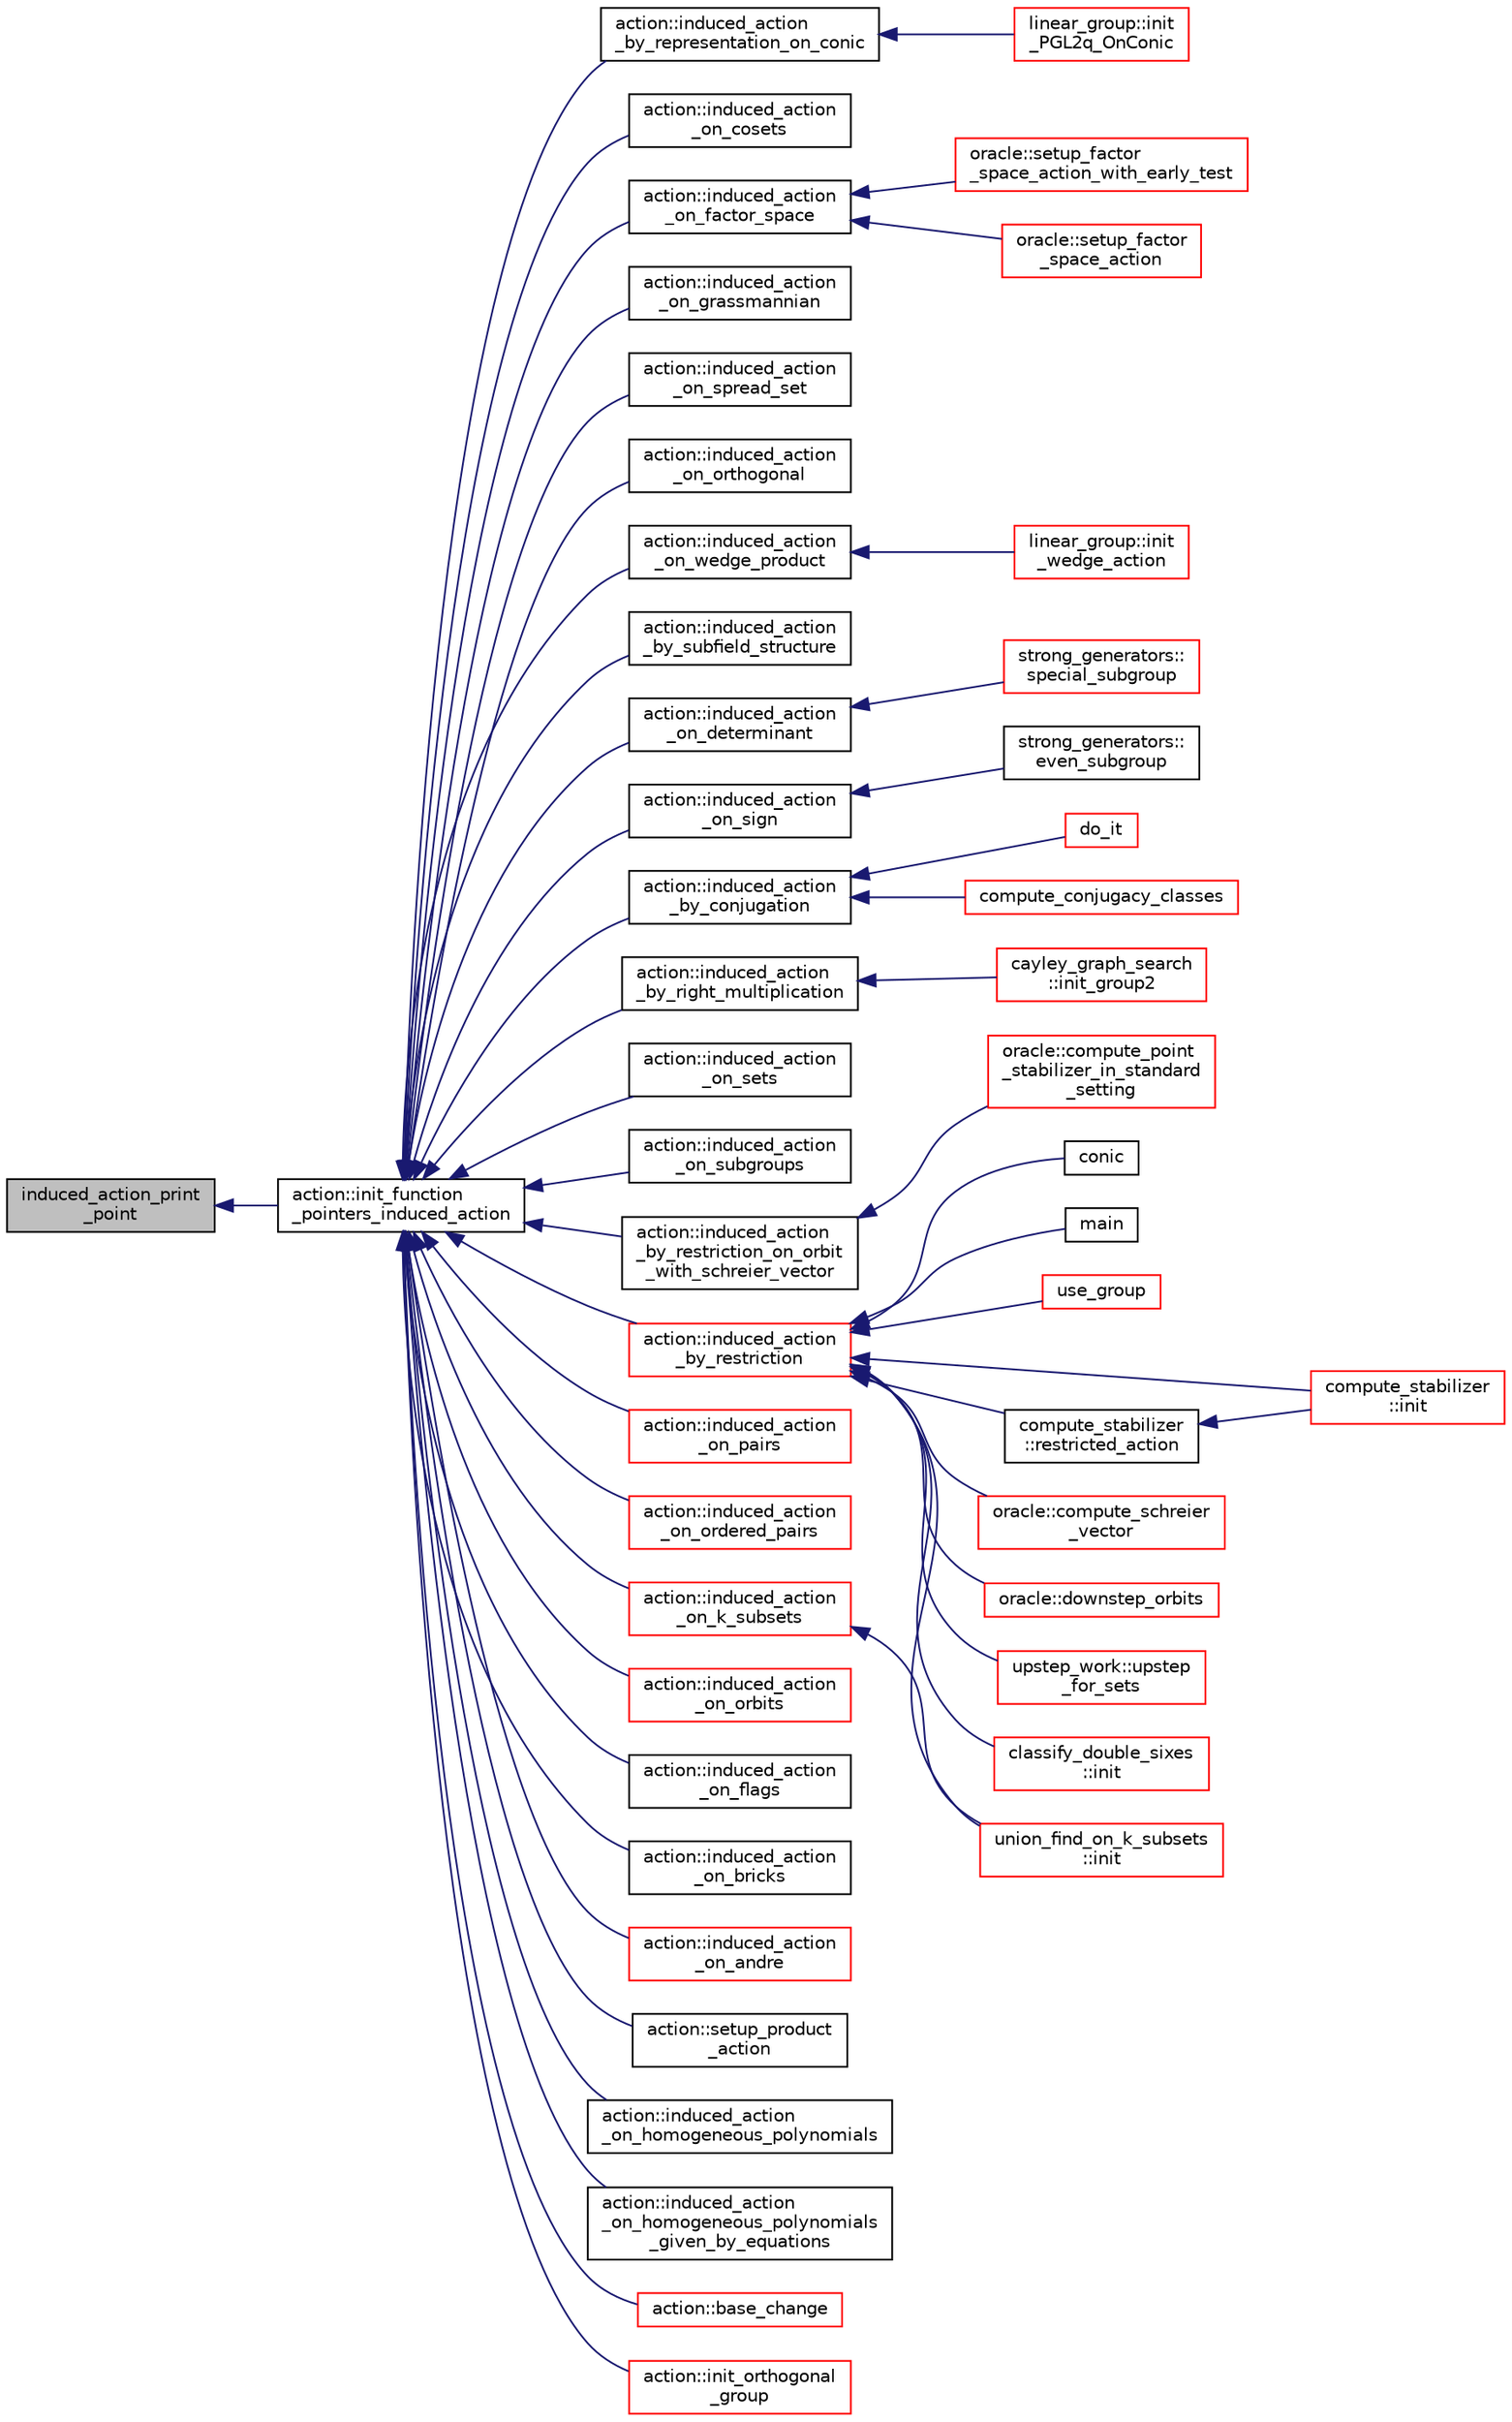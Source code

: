 digraph "induced_action_print_point"
{
  edge [fontname="Helvetica",fontsize="10",labelfontname="Helvetica",labelfontsize="10"];
  node [fontname="Helvetica",fontsize="10",shape=record];
  rankdir="LR";
  Node4853 [label="induced_action_print\l_point",height=0.2,width=0.4,color="black", fillcolor="grey75", style="filled", fontcolor="black"];
  Node4853 -> Node4854 [dir="back",color="midnightblue",fontsize="10",style="solid",fontname="Helvetica"];
  Node4854 [label="action::init_function\l_pointers_induced_action",height=0.2,width=0.4,color="black", fillcolor="white", style="filled",URL="$d2/d86/classaction.html#a3b9287d084b24f7a3b9532a7589c58de"];
  Node4854 -> Node4855 [dir="back",color="midnightblue",fontsize="10",style="solid",fontname="Helvetica"];
  Node4855 [label="action::induced_action\l_by_representation_on_conic",height=0.2,width=0.4,color="black", fillcolor="white", style="filled",URL="$d2/d86/classaction.html#a228538e3f07bc186db8eb5da8b90f617"];
  Node4855 -> Node4856 [dir="back",color="midnightblue",fontsize="10",style="solid",fontname="Helvetica"];
  Node4856 [label="linear_group::init\l_PGL2q_OnConic",height=0.2,width=0.4,color="red", fillcolor="white", style="filled",URL="$df/d5a/classlinear__group.html#a84c4d6e1849da4c6f8f096a1af2a8270"];
  Node4854 -> Node4863 [dir="back",color="midnightblue",fontsize="10",style="solid",fontname="Helvetica"];
  Node4863 [label="action::induced_action\l_on_cosets",height=0.2,width=0.4,color="black", fillcolor="white", style="filled",URL="$d2/d86/classaction.html#acbdff5ffed42af6a01f07dffb2787237"];
  Node4854 -> Node4864 [dir="back",color="midnightblue",fontsize="10",style="solid",fontname="Helvetica"];
  Node4864 [label="action::induced_action\l_on_factor_space",height=0.2,width=0.4,color="black", fillcolor="white", style="filled",URL="$d2/d86/classaction.html#af501ff2aa74fb6049bee5c01cd8b909b"];
  Node4864 -> Node4865 [dir="back",color="midnightblue",fontsize="10",style="solid",fontname="Helvetica"];
  Node4865 [label="oracle::setup_factor\l_space_action_with_early_test",height=0.2,width=0.4,color="red", fillcolor="white", style="filled",URL="$d7/da7/classoracle.html#a7c26a85886666829e9727df91d2f01ad"];
  Node4864 -> Node4945 [dir="back",color="midnightblue",fontsize="10",style="solid",fontname="Helvetica"];
  Node4945 [label="oracle::setup_factor\l_space_action",height=0.2,width=0.4,color="red", fillcolor="white", style="filled",URL="$d7/da7/classoracle.html#a181e076f112ba1f32f5fb4e8abebdb18"];
  Node4854 -> Node4946 [dir="back",color="midnightblue",fontsize="10",style="solid",fontname="Helvetica"];
  Node4946 [label="action::induced_action\l_on_grassmannian",height=0.2,width=0.4,color="black", fillcolor="white", style="filled",URL="$d2/d86/classaction.html#a295b730ecc0b0bf30f714094fef956ea"];
  Node4854 -> Node4947 [dir="back",color="midnightblue",fontsize="10",style="solid",fontname="Helvetica"];
  Node4947 [label="action::induced_action\l_on_spread_set",height=0.2,width=0.4,color="black", fillcolor="white", style="filled",URL="$d2/d86/classaction.html#a7c5839c650592f083dc850d81ed05a5b"];
  Node4854 -> Node4948 [dir="back",color="midnightblue",fontsize="10",style="solid",fontname="Helvetica"];
  Node4948 [label="action::induced_action\l_on_orthogonal",height=0.2,width=0.4,color="black", fillcolor="white", style="filled",URL="$d2/d86/classaction.html#a4f191cee643a81d7f18a4d729084e945"];
  Node4854 -> Node4949 [dir="back",color="midnightblue",fontsize="10",style="solid",fontname="Helvetica"];
  Node4949 [label="action::induced_action\l_on_wedge_product",height=0.2,width=0.4,color="black", fillcolor="white", style="filled",URL="$d2/d86/classaction.html#af13a5da25b8e8597ab695edff222fb6a"];
  Node4949 -> Node4950 [dir="back",color="midnightblue",fontsize="10",style="solid",fontname="Helvetica"];
  Node4950 [label="linear_group::init\l_wedge_action",height=0.2,width=0.4,color="red", fillcolor="white", style="filled",URL="$df/d5a/classlinear__group.html#a16a8a2a5fdc535f2263210ca7943119e"];
  Node4854 -> Node4951 [dir="back",color="midnightblue",fontsize="10",style="solid",fontname="Helvetica"];
  Node4951 [label="action::induced_action\l_by_subfield_structure",height=0.2,width=0.4,color="black", fillcolor="white", style="filled",URL="$d2/d86/classaction.html#add42951bdab176ceed6cc4af05dfa948"];
  Node4854 -> Node4952 [dir="back",color="midnightblue",fontsize="10",style="solid",fontname="Helvetica"];
  Node4952 [label="action::induced_action\l_on_determinant",height=0.2,width=0.4,color="black", fillcolor="white", style="filled",URL="$d2/d86/classaction.html#aa6b9d3c2ded2cae185ee31f2200ad0b5"];
  Node4952 -> Node4953 [dir="back",color="midnightblue",fontsize="10",style="solid",fontname="Helvetica"];
  Node4953 [label="strong_generators::\lspecial_subgroup",height=0.2,width=0.4,color="red", fillcolor="white", style="filled",URL="$dc/d09/classstrong__generators.html#a78e9e4d012bb440194e2874c40ca9e29"];
  Node4854 -> Node4955 [dir="back",color="midnightblue",fontsize="10",style="solid",fontname="Helvetica"];
  Node4955 [label="action::induced_action\l_on_sign",height=0.2,width=0.4,color="black", fillcolor="white", style="filled",URL="$d2/d86/classaction.html#ab17b07971b94eae7c5efa21b33f643f1"];
  Node4955 -> Node4956 [dir="back",color="midnightblue",fontsize="10",style="solid",fontname="Helvetica"];
  Node4956 [label="strong_generators::\leven_subgroup",height=0.2,width=0.4,color="black", fillcolor="white", style="filled",URL="$dc/d09/classstrong__generators.html#a8c1a171968f012ec245b0487a6af66e0"];
  Node4854 -> Node4957 [dir="back",color="midnightblue",fontsize="10",style="solid",fontname="Helvetica"];
  Node4957 [label="action::induced_action\l_by_conjugation",height=0.2,width=0.4,color="black", fillcolor="white", style="filled",URL="$d2/d86/classaction.html#a45fb7703c6acac791acdcde339d21cc2"];
  Node4957 -> Node4958 [dir="back",color="midnightblue",fontsize="10",style="solid",fontname="Helvetica"];
  Node4958 [label="do_it",height=0.2,width=0.4,color="red", fillcolor="white", style="filled",URL="$da/da3/burnside_8_c.html#a6a1ed4d46bdb13e56112f47f0565c25b"];
  Node4957 -> Node4960 [dir="back",color="midnightblue",fontsize="10",style="solid",fontname="Helvetica"];
  Node4960 [label="compute_conjugacy_classes",height=0.2,width=0.4,color="red", fillcolor="white", style="filled",URL="$dc/dd4/group__actions_8h.html#a3a3f311d8e19e481707b3e54dbb35066"];
  Node4854 -> Node4965 [dir="back",color="midnightblue",fontsize="10",style="solid",fontname="Helvetica"];
  Node4965 [label="action::induced_action\l_by_right_multiplication",height=0.2,width=0.4,color="black", fillcolor="white", style="filled",URL="$d2/d86/classaction.html#aafa2818d9d98046507e2754938be0c04"];
  Node4965 -> Node4966 [dir="back",color="midnightblue",fontsize="10",style="solid",fontname="Helvetica"];
  Node4966 [label="cayley_graph_search\l::init_group2",height=0.2,width=0.4,color="red", fillcolor="white", style="filled",URL="$de/dae/classcayley__graph__search.html#ac765646a4795740d7ac0a9407bf35f32"];
  Node4854 -> Node4968 [dir="back",color="midnightblue",fontsize="10",style="solid",fontname="Helvetica"];
  Node4968 [label="action::induced_action\l_on_sets",height=0.2,width=0.4,color="black", fillcolor="white", style="filled",URL="$d2/d86/classaction.html#a09639acee6b88644c103b17050cc32f1"];
  Node4854 -> Node4969 [dir="back",color="midnightblue",fontsize="10",style="solid",fontname="Helvetica"];
  Node4969 [label="action::induced_action\l_on_subgroups",height=0.2,width=0.4,color="black", fillcolor="white", style="filled",URL="$d2/d86/classaction.html#ad0de7ea45a2a73c1b8e0f52ee3ce4610"];
  Node4854 -> Node4970 [dir="back",color="midnightblue",fontsize="10",style="solid",fontname="Helvetica"];
  Node4970 [label="action::induced_action\l_by_restriction_on_orbit\l_with_schreier_vector",height=0.2,width=0.4,color="black", fillcolor="white", style="filled",URL="$d2/d86/classaction.html#ad3ddab72625d9bebe7ac8eaef488cf4c"];
  Node4970 -> Node4971 [dir="back",color="midnightblue",fontsize="10",style="solid",fontname="Helvetica"];
  Node4971 [label="oracle::compute_point\l_stabilizer_in_standard\l_setting",height=0.2,width=0.4,color="red", fillcolor="white", style="filled",URL="$d7/da7/classoracle.html#afa7b2b71cd2ccbb807a740d6e1085982"];
  Node4854 -> Node4972 [dir="back",color="midnightblue",fontsize="10",style="solid",fontname="Helvetica"];
  Node4972 [label="action::induced_action\l_by_restriction",height=0.2,width=0.4,color="red", fillcolor="white", style="filled",URL="$d2/d86/classaction.html#a37c21f74a97c921d882a308370c06357"];
  Node4972 -> Node4876 [dir="back",color="midnightblue",fontsize="10",style="solid",fontname="Helvetica"];
  Node4876 [label="conic",height=0.2,width=0.4,color="black", fillcolor="white", style="filled",URL="$d4/de8/conic_8_c.html#a96def9474b981a9d5831a9b48d85d652"];
  Node4972 -> Node4973 [dir="back",color="midnightblue",fontsize="10",style="solid",fontname="Helvetica"];
  Node4973 [label="main",height=0.2,width=0.4,color="black", fillcolor="white", style="filled",URL="$d5/d0d/apps_2projective__space_2polar_8_c.html#a217dbf8b442f20279ea00b898af96f52"];
  Node4972 -> Node4903 [dir="back",color="midnightblue",fontsize="10",style="solid",fontname="Helvetica"];
  Node4903 [label="use_group",height=0.2,width=0.4,color="red", fillcolor="white", style="filled",URL="$d9/d9f/all__cliques_8_c.html#aba62531e97173264c39afe2c7857af31"];
  Node4972 -> Node4974 [dir="back",color="midnightblue",fontsize="10",style="solid",fontname="Helvetica"];
  Node4974 [label="union_find_on_k_subsets\l::init",height=0.2,width=0.4,color="red", fillcolor="white", style="filled",URL="$d3/d1b/classunion__find__on__k__subsets.html#aad0de310a8e8df1ff78ee2eaf3ec1e54"];
  Node4972 -> Node4976 [dir="back",color="midnightblue",fontsize="10",style="solid",fontname="Helvetica"];
  Node4976 [label="compute_stabilizer\l::init",height=0.2,width=0.4,color="red", fillcolor="white", style="filled",URL="$d8/d30/classcompute__stabilizer.html#a36a1729430f317a65559220a8206a7d7"];
  Node4972 -> Node4981 [dir="back",color="midnightblue",fontsize="10",style="solid",fontname="Helvetica"];
  Node4981 [label="compute_stabilizer\l::restricted_action",height=0.2,width=0.4,color="black", fillcolor="white", style="filled",URL="$d8/d30/classcompute__stabilizer.html#a895df470da0ac14f812c3c4b6f2280b9"];
  Node4981 -> Node4976 [dir="back",color="midnightblue",fontsize="10",style="solid",fontname="Helvetica"];
  Node4972 -> Node4982 [dir="back",color="midnightblue",fontsize="10",style="solid",fontname="Helvetica"];
  Node4982 [label="oracle::compute_schreier\l_vector",height=0.2,width=0.4,color="red", fillcolor="white", style="filled",URL="$d7/da7/classoracle.html#a1ba7d398b51ed70f89b5ea54adb7b089"];
  Node4972 -> Node4992 [dir="back",color="midnightblue",fontsize="10",style="solid",fontname="Helvetica"];
  Node4992 [label="oracle::downstep_orbits",height=0.2,width=0.4,color="red", fillcolor="white", style="filled",URL="$d7/da7/classoracle.html#a65ea623f3a7b2e3dba4e29638207bc53"];
  Node4972 -> Node4994 [dir="back",color="midnightblue",fontsize="10",style="solid",fontname="Helvetica"];
  Node4994 [label="upstep_work::upstep\l_for_sets",height=0.2,width=0.4,color="red", fillcolor="white", style="filled",URL="$d2/dd6/classupstep__work.html#acbfe3d5e23c38c3dc8f5908e0bc5bf1b"];
  Node4972 -> Node4995 [dir="back",color="midnightblue",fontsize="10",style="solid",fontname="Helvetica"];
  Node4995 [label="classify_double_sixes\l::init",height=0.2,width=0.4,color="red", fillcolor="white", style="filled",URL="$dd/d23/classclassify__double__sixes.html#a8c5c41d5124b35379d626480ff225f7b"];
  Node4854 -> Node5012 [dir="back",color="midnightblue",fontsize="10",style="solid",fontname="Helvetica"];
  Node5012 [label="action::induced_action\l_on_pairs",height=0.2,width=0.4,color="red", fillcolor="white", style="filled",URL="$d2/d86/classaction.html#a4b01c7b3cc749218e9dbd84b9fed90b3"];
  Node4854 -> Node5014 [dir="back",color="midnightblue",fontsize="10",style="solid",fontname="Helvetica"];
  Node5014 [label="action::induced_action\l_on_ordered_pairs",height=0.2,width=0.4,color="red", fillcolor="white", style="filled",URL="$d2/d86/classaction.html#ad290e0cc115881e0b9ddab7f7071975e"];
  Node4854 -> Node5015 [dir="back",color="midnightblue",fontsize="10",style="solid",fontname="Helvetica"];
  Node5015 [label="action::induced_action\l_on_k_subsets",height=0.2,width=0.4,color="red", fillcolor="white", style="filled",URL="$d2/d86/classaction.html#a2eb6058853cffc4c099099e07ecbe612"];
  Node5015 -> Node4974 [dir="back",color="midnightblue",fontsize="10",style="solid",fontname="Helvetica"];
  Node4854 -> Node5017 [dir="back",color="midnightblue",fontsize="10",style="solid",fontname="Helvetica"];
  Node5017 [label="action::induced_action\l_on_orbits",height=0.2,width=0.4,color="red", fillcolor="white", style="filled",URL="$d2/d86/classaction.html#a875913e4919877fe3dcae039ce44d7d8"];
  Node4854 -> Node5021 [dir="back",color="midnightblue",fontsize="10",style="solid",fontname="Helvetica"];
  Node5021 [label="action::induced_action\l_on_flags",height=0.2,width=0.4,color="black", fillcolor="white", style="filled",URL="$d2/d86/classaction.html#afb1ac2fda2a79462e38c133330982341"];
  Node4854 -> Node5022 [dir="back",color="midnightblue",fontsize="10",style="solid",fontname="Helvetica"];
  Node5022 [label="action::induced_action\l_on_bricks",height=0.2,width=0.4,color="black", fillcolor="white", style="filled",URL="$d2/d86/classaction.html#a71c71472fda2eefb125cd852d5feb306"];
  Node4854 -> Node5023 [dir="back",color="midnightblue",fontsize="10",style="solid",fontname="Helvetica"];
  Node5023 [label="action::induced_action\l_on_andre",height=0.2,width=0.4,color="red", fillcolor="white", style="filled",URL="$d2/d86/classaction.html#a917efe5d7ae49b86dbf397540939fea4"];
  Node4854 -> Node5025 [dir="back",color="midnightblue",fontsize="10",style="solid",fontname="Helvetica"];
  Node5025 [label="action::setup_product\l_action",height=0.2,width=0.4,color="black", fillcolor="white", style="filled",URL="$d2/d86/classaction.html#a35c717fb546189c007a89bb7b133e2f6"];
  Node4854 -> Node5026 [dir="back",color="midnightblue",fontsize="10",style="solid",fontname="Helvetica"];
  Node5026 [label="action::induced_action\l_on_homogeneous_polynomials",height=0.2,width=0.4,color="black", fillcolor="white", style="filled",URL="$d2/d86/classaction.html#acafe8fb1e63926ce35338a292b621f8a"];
  Node4854 -> Node5027 [dir="back",color="midnightblue",fontsize="10",style="solid",fontname="Helvetica"];
  Node5027 [label="action::induced_action\l_on_homogeneous_polynomials\l_given_by_equations",height=0.2,width=0.4,color="black", fillcolor="white", style="filled",URL="$d2/d86/classaction.html#a8f8df8dabfaa711297c20d44a2c1946a"];
  Node4854 -> Node5028 [dir="back",color="midnightblue",fontsize="10",style="solid",fontname="Helvetica"];
  Node5028 [label="action::base_change",height=0.2,width=0.4,color="red", fillcolor="white", style="filled",URL="$d2/d86/classaction.html#a1cab1a81da804692affaf9b7060c90f6"];
  Node4854 -> Node5056 [dir="back",color="midnightblue",fontsize="10",style="solid",fontname="Helvetica"];
  Node5056 [label="action::init_orthogonal\l_group",height=0.2,width=0.4,color="red", fillcolor="white", style="filled",URL="$d2/d86/classaction.html#a2cfe124956ed67d8b7a927bb44847cc2"];
}
